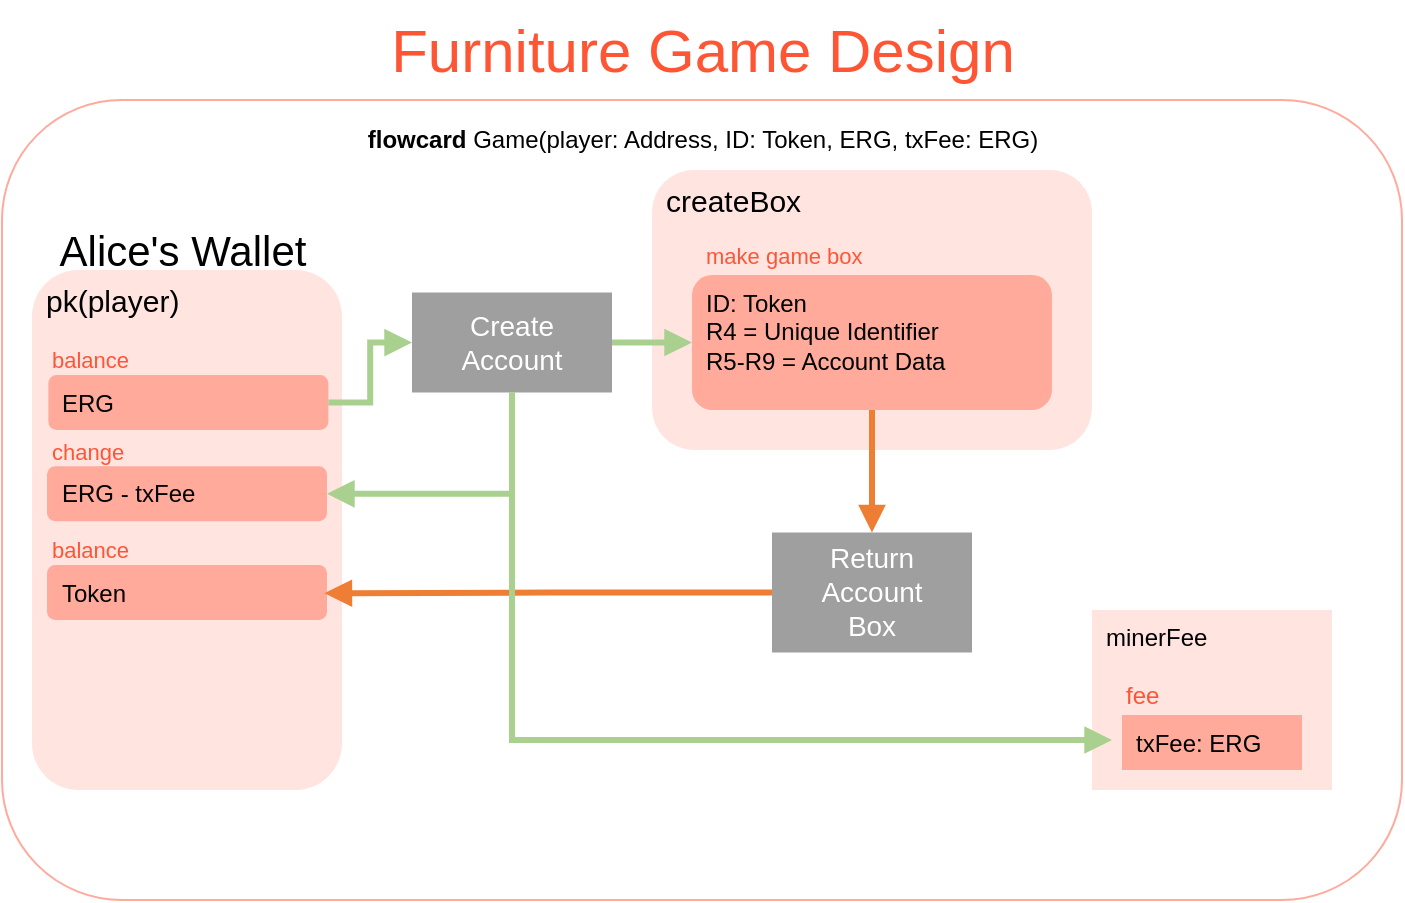 <mxfile version="20.2.2" type="github">
  <diagram id="ljMTWfIX8xMNHQRcq2VL" name="Page-1">
    <mxGraphModel dx="823" dy="470" grid="1" gridSize="10" guides="1" tooltips="1" connect="1" arrows="1" fold="1" page="1" pageScale="1" pageWidth="850" pageHeight="1100" math="0" shadow="0">
      <root>
        <mxCell id="0" />
        <mxCell id="1" parent="0" />
        <mxCell id="oLImu17INOe9Grbym7r0-2" value="" style="group;rounded=0;labelBackgroundColor=none;fontFamily=Helvetica;fontSize=14;fontColor=none;strokeColor=none;fillColor=none;align=left;html=1;" vertex="1" connectable="0" parent="1">
          <mxGeometry x="75" y="50" width="700" height="440" as="geometry" />
        </mxCell>
        <mxCell id="oLImu17INOe9Grbym7r0-3" value="" style="rounded=1;whiteSpace=wrap;html=1;fillColor=default;strokeColor=#ffaa9c;fontFamily=Helvetica;fontSize=12;fontColor=#000000;align=left;labelBackgroundColor=none;connectable=0;container=0;allowArrows=0;" vertex="1" parent="oLImu17INOe9Grbym7r0-2">
          <mxGeometry y="40" width="700" height="400" as="geometry" />
        </mxCell>
        <mxCell id="oLImu17INOe9Grbym7r0-4" value="&lt;span style=&quot;font-size: 30px;&quot;&gt;Furniture Game Design&lt;/span&gt;" style="text;html=1;align=center;verticalAlign=middle;resizable=0;points=[];autosize=1;strokeColor=none;fillColor=none;fontSize=12;fontFamily=Helvetica;fontColor=#fe5535;rounded=0;labelBackgroundColor=none;connectable=0;allowArrows=0;" vertex="1" parent="oLImu17INOe9Grbym7r0-2">
          <mxGeometry x="180" y="-10" width="340" height="50" as="geometry" />
        </mxCell>
        <mxCell id="oLImu17INOe9Grbym7r0-5" value="&lt;b&gt;flowcard &lt;/b&gt;Game(player: Address, ID: Token, ERG, txFee: ERG)" style="text;html=1;align=center;verticalAlign=middle;resizable=0;points=[];autosize=1;strokeColor=none;fillColor=none;fontSize=12;fontFamily=Helvetica;fontColor=#000000;rounded=0;labelBackgroundColor=none;connectable=0;allowArrows=0;" vertex="1" parent="oLImu17INOe9Grbym7r0-2">
          <mxGeometry x="170" y="45" width="360" height="30" as="geometry" />
        </mxCell>
        <mxCell id="oLImu17INOe9Grbym7r0-14" value="" style="group;allowArrows=0;connectable=0;rounded=1;labelBackgroundColor=none;fontFamily=Helvetica;fontSize=14;fontColor=none;strokeColor=none;fillColor=none;align=left;html=1;" vertex="1" connectable="0" parent="oLImu17INOe9Grbym7r0-2">
          <mxGeometry x="15" y="95" width="155" height="290" as="geometry" />
        </mxCell>
        <mxCell id="oLImu17INOe9Grbym7r0-15" value="&lt;div&gt;&lt;font style=&quot;font-size: 15px;&quot;&gt;pk(player)&lt;/font&gt;&lt;/div&gt;" style="rounded=1;whiteSpace=wrap;html=1;fontFamily=Helvetica;fontSize=12;strokeColor=none;fillColor=#ffe4e0;fontColor=#000000;align=left;container=0;labelBackgroundColor=none;allowArrows=0;connectable=0;verticalAlign=top;spacingLeft=5;" vertex="1" parent="oLImu17INOe9Grbym7r0-14">
          <mxGeometry y="30" width="155" height="260" as="geometry" />
        </mxCell>
        <mxCell id="oLImu17INOe9Grbym7r0-17" value="" style="group;rounded=1;fontFamily=Helvetica;fontSize=12;fontColor=#000000;strokeColor=none;fillColor=none;align=left;labelBackgroundColor=none;html=1;allowArrows=0;" vertex="1" connectable="0" parent="oLImu17INOe9Grbym7r0-14">
          <mxGeometry x="28.182" y="60" width="120" height="98.75" as="geometry" />
        </mxCell>
        <mxCell id="oLImu17INOe9Grbym7r0-18" value="&lt;div style=&quot;font-size: 12px&quot; align=&quot;left&quot;&gt;ERG&lt;/div&gt;&lt;div style=&quot;font-size: 12px&quot;&gt;&lt;br&gt;&lt;/div&gt;" style="rounded=1;whiteSpace=wrap;html=1;fontFamily=Helvetica;fontSize=24;fontColor=#000000;strokeColor=none;fillColor=#ffaa9b;align=left;labelBackgroundColor=none;allowArrows=0;verticalAlign=top;spacingLeft=5;" vertex="1" parent="oLImu17INOe9Grbym7r0-17">
          <mxGeometry x="-20" y="22.5" width="140" height="27.5" as="geometry" />
        </mxCell>
        <mxCell id="oLImu17INOe9Grbym7r0-58" value="&lt;div style=&quot;font-size: 12px&quot; align=&quot;left&quot;&gt;Token&lt;/div&gt;" style="rounded=1;whiteSpace=wrap;html=1;fontFamily=Helvetica;fontSize=24;fontColor=#000000;strokeColor=none;fillColor=#ffaa9b;align=left;labelBackgroundColor=none;allowArrows=0;verticalAlign=top;spacingLeft=5;" vertex="1" parent="oLImu17INOe9Grbym7r0-14">
          <mxGeometry x="7.502" y="177.5" width="140" height="27.5" as="geometry" />
        </mxCell>
        <mxCell id="oLImu17INOe9Grbym7r0-69" value="&lt;span style=&quot;font-size: 11px;&quot;&gt;balance&lt;/span&gt;" style="text;html=1;align=left;verticalAlign=middle;resizable=0;points=[];autosize=1;strokeColor=none;fillColor=none;fontSize=12;fontFamily=Helvetica;fontColor=#ff5536;rounded=0;labelBackgroundColor=none;allowArrows=0;connectable=0;" vertex="1" parent="oLImu17INOe9Grbym7r0-14">
          <mxGeometry x="7.502" y="155" width="60" height="30" as="geometry" />
        </mxCell>
        <mxCell id="oLImu17INOe9Grbym7r0-70" value="" style="group;rounded=1;fontFamily=Helvetica;fontSize=12;fontColor=#000000;strokeColor=none;fillColor=none;align=left;labelBackgroundColor=none;html=1;allowArrows=0;" vertex="1" connectable="0" parent="oLImu17INOe9Grbym7r0-14">
          <mxGeometry x="27.502" y="105.63" width="120" height="98.75" as="geometry" />
        </mxCell>
        <mxCell id="oLImu17INOe9Grbym7r0-71" value="&lt;div style=&quot;font-size: 12px&quot; align=&quot;left&quot;&gt;ERG - txFee&lt;/div&gt;&lt;div style=&quot;font-size: 12px&quot;&gt;&lt;br&gt;&lt;/div&gt;" style="rounded=1;whiteSpace=wrap;html=1;fontFamily=Helvetica;fontSize=24;fontColor=#000000;strokeColor=none;fillColor=#ffaa9b;align=left;labelBackgroundColor=none;allowArrows=0;verticalAlign=top;spacingLeft=5;" vertex="1" parent="oLImu17INOe9Grbym7r0-70">
          <mxGeometry x="-20" y="22.5" width="140" height="27.5" as="geometry" />
        </mxCell>
        <mxCell id="oLImu17INOe9Grbym7r0-72" value="&lt;span style=&quot;font-size: 11px;&quot;&gt;change&lt;/span&gt;" style="text;html=1;align=left;verticalAlign=middle;resizable=0;points=[];autosize=1;strokeColor=none;fillColor=none;fontSize=12;fontFamily=Helvetica;fontColor=#ff5536;rounded=0;labelBackgroundColor=none;allowArrows=0;connectable=0;" vertex="1" parent="oLImu17INOe9Grbym7r0-14">
          <mxGeometry x="7.502" y="105.63" width="60" height="30" as="geometry" />
        </mxCell>
        <mxCell id="oLImu17INOe9Grbym7r0-21" value="Create &lt;br&gt;Account" style="rounded=0;whiteSpace=wrap;html=1;fontFamily=Helvetica;fontSize=14;fontColor=#FFFFFF;strokeColor=none;fillColor=#9f9f9f;align=center;" vertex="1" parent="oLImu17INOe9Grbym7r0-2">
          <mxGeometry x="205.0" y="136.25" width="100" height="50" as="geometry" />
        </mxCell>
        <mxCell id="oLImu17INOe9Grbym7r0-22" style="edgeStyle=orthogonalEdgeStyle;rounded=0;orthogonalLoop=1;jettySize=auto;html=1;exitX=1;exitY=0.5;exitDx=0;exitDy=0;entryX=0;entryY=0.5;entryDx=0;entryDy=0;fontSize=10;fillColor=#d5e8d4;strokeColor=#A9D08E;strokeWidth=3;endArrow=block;endFill=1;" edge="1" parent="oLImu17INOe9Grbym7r0-2" source="oLImu17INOe9Grbym7r0-18" target="oLImu17INOe9Grbym7r0-21">
          <mxGeometry relative="1" as="geometry" />
        </mxCell>
        <mxCell id="oLImu17INOe9Grbym7r0-48" value="" style="group;allowArrows=0;rounded=1;fontSize=10;" vertex="1" connectable="0" parent="oLImu17INOe9Grbym7r0-2">
          <mxGeometry x="325" y="75" width="220" height="140" as="geometry" />
        </mxCell>
        <mxCell id="oLImu17INOe9Grbym7r0-49" value="&lt;div&gt;&lt;font style=&quot;font-size: 15px;&quot;&gt;createBox&lt;/font&gt;&lt;/div&gt;" style="rounded=1;whiteSpace=wrap;html=1;fontFamily=Helvetica;fontSize=12;strokeColor=none;fillColor=#ffe4e0;fontColor=#000000;align=left;container=0;labelBackgroundColor=none;allowArrows=0;connectable=0;verticalAlign=top;spacingLeft=5;" vertex="1" parent="oLImu17INOe9Grbym7r0-48">
          <mxGeometry width="220" height="140" as="geometry" />
        </mxCell>
        <mxCell id="oLImu17INOe9Grbym7r0-52" value="&lt;font style=&quot;font-size: 11px;&quot;&gt;make game box&lt;/font&gt;" style="text;html=1;align=left;verticalAlign=middle;resizable=0;points=[];autosize=1;strokeColor=none;fillColor=none;fontSize=12;fontFamily=Helvetica;fontColor=#ff5536;rounded=0;labelBackgroundColor=none;allowArrows=0;connectable=0;" vertex="1" parent="oLImu17INOe9Grbym7r0-48">
          <mxGeometry x="25" y="27.5" width="100" height="30" as="geometry" />
        </mxCell>
        <mxCell id="oLImu17INOe9Grbym7r0-51" value="&lt;div style=&quot;font-size: 12px&quot; align=&quot;left&quot;&gt;&lt;span style=&quot;background-color: initial;&quot;&gt;ID: Token&lt;/span&gt;&lt;br&gt;&lt;/div&gt;&lt;div style=&quot;font-size: 12px&quot; align=&quot;left&quot;&gt;&lt;font style=&quot;font-size: 12px&quot; color=&quot;#000000&quot;&gt;R4 = Unique Identifier&lt;/font&gt;&lt;/div&gt;&lt;div style=&quot;font-size: 12px&quot; align=&quot;left&quot;&gt;&lt;font style=&quot;font-size: 12px&quot; color=&quot;#000000&quot;&gt;R5-R9 = Account Data&lt;/font&gt;&lt;/div&gt;&lt;div&gt;&lt;br&gt;&lt;/div&gt;&lt;div style=&quot;font-size: 12px&quot;&gt;&lt;br&gt;&lt;/div&gt;" style="rounded=1;whiteSpace=wrap;html=1;fontFamily=Helvetica;fontSize=24;fontColor=#000000;strokeColor=none;fillColor=#ffaa9b;align=left;labelBackgroundColor=none;allowArrows=0;verticalAlign=top;spacingLeft=5;" vertex="1" parent="oLImu17INOe9Grbym7r0-48">
          <mxGeometry x="20" y="52.5" width="180" height="67.5" as="geometry" />
        </mxCell>
        <mxCell id="oLImu17INOe9Grbym7r0-53" style="edgeStyle=orthogonalEdgeStyle;rounded=0;orthogonalLoop=1;jettySize=auto;html=1;exitX=1;exitY=0.5;exitDx=0;exitDy=0;fontSize=11;endArrow=block;endFill=1;strokeWidth=3;entryX=0;entryY=0.5;entryDx=0;entryDy=0;fillColor=#d5e8d4;strokeColor=#A9D08E;" edge="1" parent="oLImu17INOe9Grbym7r0-2" source="oLImu17INOe9Grbym7r0-21" target="oLImu17INOe9Grbym7r0-51">
          <mxGeometry relative="1" as="geometry">
            <mxPoint x="335" y="250" as="targetPoint" />
          </mxGeometry>
        </mxCell>
        <mxCell id="oLImu17INOe9Grbym7r0-57" value="" style="edgeStyle=orthogonalEdgeStyle;rounded=0;orthogonalLoop=1;jettySize=auto;html=1;fontSize=11;endArrow=block;endFill=1;strokeWidth=3;entryX=0.991;entryY=0.515;entryDx=0;entryDy=0;entryPerimeter=0;fillColor=#ffe6cc;strokeColor=#EE7E34;" edge="1" parent="oLImu17INOe9Grbym7r0-2" source="oLImu17INOe9Grbym7r0-54" target="oLImu17INOe9Grbym7r0-58">
          <mxGeometry relative="1" as="geometry">
            <mxPoint x="165" y="255" as="targetPoint" />
          </mxGeometry>
        </mxCell>
        <mxCell id="oLImu17INOe9Grbym7r0-54" value="Return&lt;br&gt;Account&lt;br&gt;Box" style="rounded=0;whiteSpace=wrap;html=1;fontFamily=Helvetica;fontSize=14;fontColor=#FFFFFF;strokeColor=none;fillColor=#9f9f9f;align=center;" vertex="1" parent="oLImu17INOe9Grbym7r0-2">
          <mxGeometry x="385" y="256.25" width="100" height="60" as="geometry" />
        </mxCell>
        <mxCell id="oLImu17INOe9Grbym7r0-56" style="edgeStyle=orthogonalEdgeStyle;rounded=0;orthogonalLoop=1;jettySize=auto;html=1;exitX=0.5;exitY=1;exitDx=0;exitDy=0;entryX=0.5;entryY=0;entryDx=0;entryDy=0;fontSize=11;endArrow=block;endFill=1;strokeWidth=3;fillColor=#ffe6cc;strokeColor=#EE7E34;" edge="1" parent="oLImu17INOe9Grbym7r0-2" source="oLImu17INOe9Grbym7r0-51" target="oLImu17INOe9Grbym7r0-54">
          <mxGeometry relative="1" as="geometry">
            <Array as="points">
              <mxPoint x="435" y="200" />
              <mxPoint x="435" y="200" />
            </Array>
          </mxGeometry>
        </mxCell>
        <mxCell id="oLImu17INOe9Grbym7r0-16" value="&lt;div align=&quot;left&quot;&gt;&lt;font style=&quot;font-size: 21px;&quot;&gt;Alice&#39;s Wallet&lt;/font&gt;&lt;br&gt;&lt;/div&gt;" style="text;html=1;align=center;verticalAlign=middle;resizable=0;points=[];autosize=1;strokeColor=none;fillColor=none;fontSize=12;fontFamily=Helvetica;fontColor=#000000;rounded=0;container=0;labelBackgroundColor=none;connectable=0;allowArrows=0;" vertex="1" parent="oLImu17INOe9Grbym7r0-2">
          <mxGeometry x="14.999" y="95" width="150" height="40" as="geometry" />
        </mxCell>
        <mxCell id="oLImu17INOe9Grbym7r0-75" value="" style="group;rounded=1;fontSize=11;" vertex="1" connectable="0" parent="oLImu17INOe9Grbym7r0-2">
          <mxGeometry x="545" y="295" width="120" height="90" as="geometry" />
        </mxCell>
        <mxCell id="oLImu17INOe9Grbym7r0-76" value="minerFee" style="rounded=0;whiteSpace=wrap;html=1;fontFamily=Helvetica;fontSize=12;strokeColor=none;fillColor=#ffe4e0;fontColor=#000000;align=left;container=0;labelBackgroundColor=none;connectable=0;allowArrows=0;verticalAlign=top;spacing=2;spacingLeft=5;" vertex="1" parent="oLImu17INOe9Grbym7r0-75">
          <mxGeometry width="120" height="90" as="geometry" />
        </mxCell>
        <mxCell id="oLImu17INOe9Grbym7r0-77" value="" style="group;allowArrows=0;rounded=1;fontSize=11;" vertex="1" connectable="0" parent="oLImu17INOe9Grbym7r0-75">
          <mxGeometry x="15" y="32.5" width="90" height="47.5" as="geometry" />
        </mxCell>
        <mxCell id="oLImu17INOe9Grbym7r0-78" value="&lt;div style=&quot;font-size: 12px&quot;&gt;&lt;font style=&quot;font-size: 12px&quot; color=&quot;#000000&quot;&gt;txFee: ERG&lt;/font&gt;&lt;/div&gt;" style="rounded=0;whiteSpace=wrap;html=1;fontFamily=Helvetica;fontSize=24;fontColor=#000000;strokeColor=none;fillColor=#ffaa9b;align=left;container=0;labelBackgroundColor=none;allowArrows=0;verticalAlign=top;spacingLeft=5;" vertex="1" parent="oLImu17INOe9Grbym7r0-77">
          <mxGeometry y="20" width="90" height="27.5" as="geometry" />
        </mxCell>
        <mxCell id="oLImu17INOe9Grbym7r0-79" value="fee" style="text;html=1;align=left;verticalAlign=middle;resizable=0;points=[];autosize=1;strokeColor=none;fillColor=none;fontSize=12;fontFamily=Helvetica;fontColor=#ff5536;rounded=0;container=0;labelBackgroundColor=none;connectable=0;allowArrows=0;" vertex="1" parent="oLImu17INOe9Grbym7r0-77">
          <mxGeometry width="30" height="20" as="geometry" />
        </mxCell>
        <mxCell id="oLImu17INOe9Grbym7r0-74" style="edgeStyle=orthogonalEdgeStyle;rounded=0;orthogonalLoop=1;jettySize=auto;html=1;exitX=0.5;exitY=1;exitDx=0;exitDy=0;fontSize=11;endArrow=block;endFill=1;strokeColor=#A9D08E;strokeWidth=3;" edge="1" parent="oLImu17INOe9Grbym7r0-2" source="oLImu17INOe9Grbym7r0-21">
          <mxGeometry relative="1" as="geometry">
            <mxPoint x="555" y="360" as="targetPoint" />
            <Array as="points">
              <mxPoint x="255" y="360" />
            </Array>
          </mxGeometry>
        </mxCell>
        <mxCell id="oLImu17INOe9Grbym7r0-81" style="edgeStyle=orthogonalEdgeStyle;rounded=0;orthogonalLoop=1;jettySize=auto;html=1;fontSize=11;endArrow=block;endFill=1;strokeColor=#A9D08E;strokeWidth=3;entryX=1;entryY=0.5;entryDx=0;entryDy=0;" edge="1" parent="oLImu17INOe9Grbym7r0-2" source="oLImu17INOe9Grbym7r0-21" target="oLImu17INOe9Grbym7r0-71">
          <mxGeometry relative="1" as="geometry">
            <mxPoint x="225" y="270" as="targetPoint" />
            <Array as="points">
              <mxPoint x="255" y="237" />
            </Array>
          </mxGeometry>
        </mxCell>
        <mxCell id="oLImu17INOe9Grbym7r0-19" value="&lt;span style=&quot;font-size: 11px;&quot;&gt;balance&lt;/span&gt;" style="text;html=1;align=left;verticalAlign=middle;resizable=0;points=[];autosize=1;strokeColor=none;fillColor=none;fontSize=12;fontFamily=Helvetica;fontColor=#ff5536;rounded=0;labelBackgroundColor=none;allowArrows=0;connectable=0;" vertex="1" parent="1">
          <mxGeometry x="98.182" y="205" width="60" height="30" as="geometry" />
        </mxCell>
      </root>
    </mxGraphModel>
  </diagram>
</mxfile>
